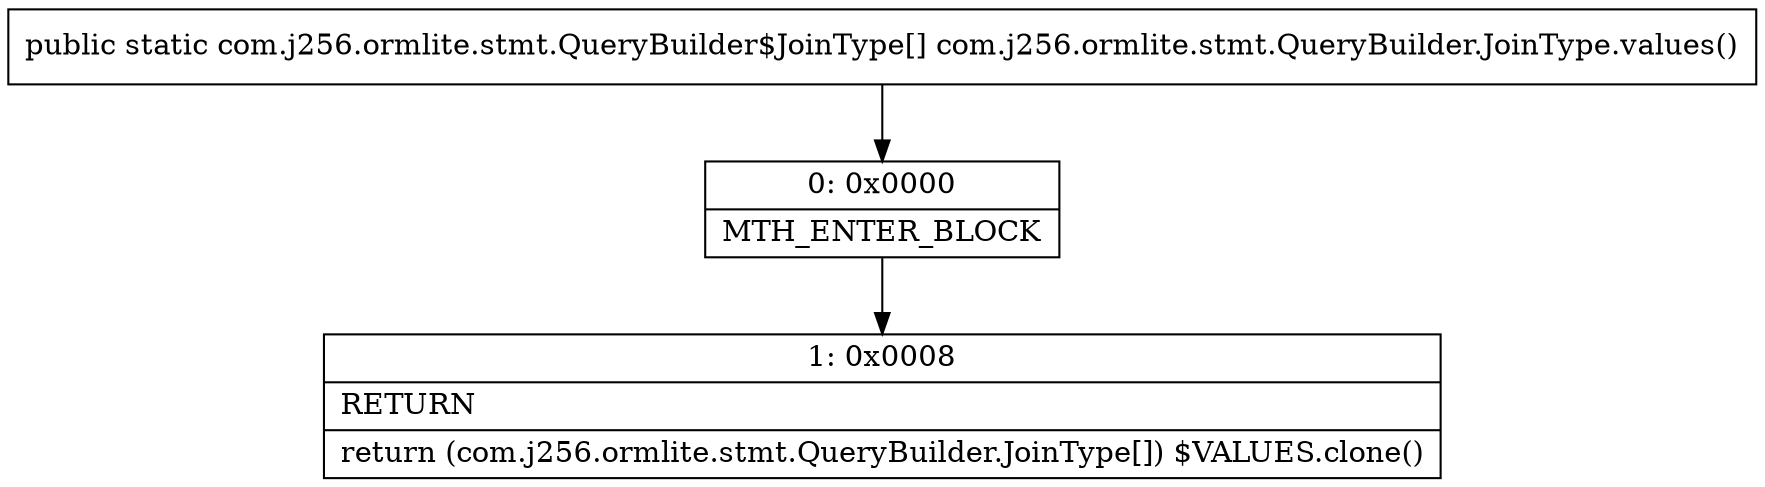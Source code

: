 digraph "CFG forcom.j256.ormlite.stmt.QueryBuilder.JoinType.values()[Lcom\/j256\/ormlite\/stmt\/QueryBuilder$JoinType;" {
Node_0 [shape=record,label="{0\:\ 0x0000|MTH_ENTER_BLOCK\l}"];
Node_1 [shape=record,label="{1\:\ 0x0008|RETURN\l|return (com.j256.ormlite.stmt.QueryBuilder.JoinType[]) $VALUES.clone()\l}"];
MethodNode[shape=record,label="{public static com.j256.ormlite.stmt.QueryBuilder$JoinType[] com.j256.ormlite.stmt.QueryBuilder.JoinType.values() }"];
MethodNode -> Node_0;
Node_0 -> Node_1;
}

